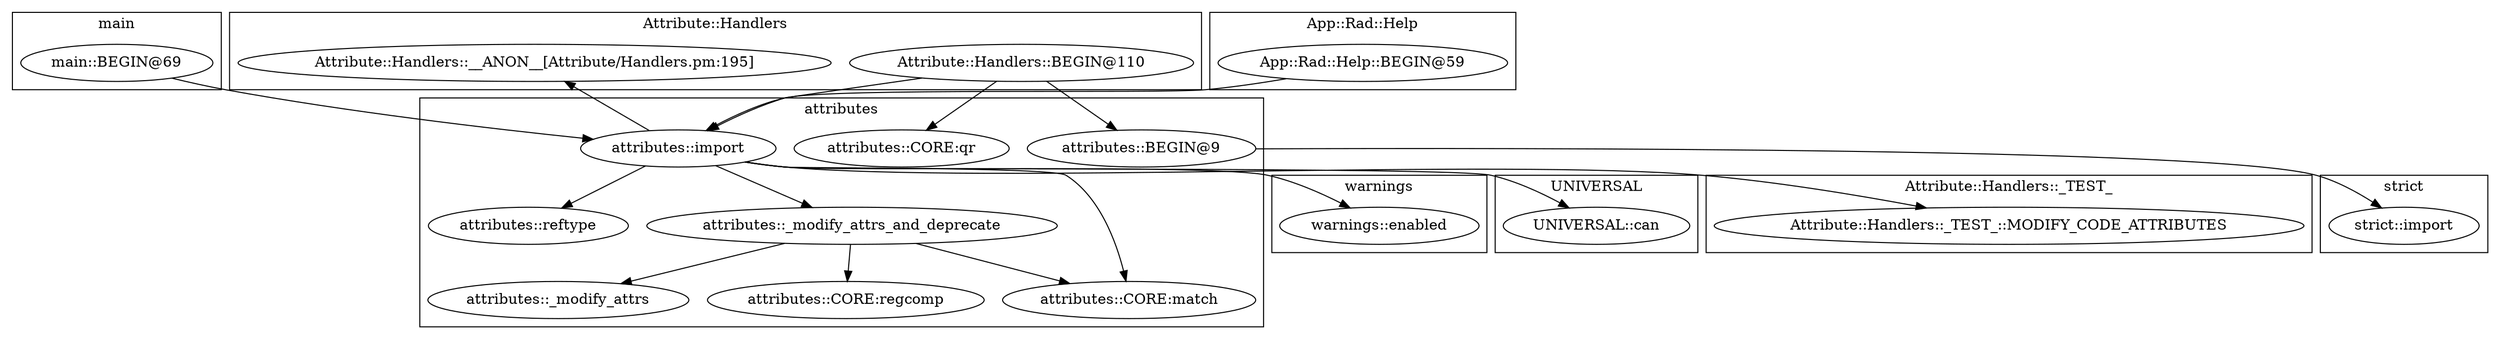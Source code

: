 digraph {
graph [overlap=false]
subgraph cluster_warnings {
	label="warnings";
	"warnings::enabled";
}
subgraph cluster_main {
	label="main";
	"main::BEGIN@69";
}
subgraph cluster_strict {
	label="strict";
	"strict::import";
}
subgraph cluster_attributes {
	label="attributes";
	"attributes::_modify_attrs_and_deprecate";
	"attributes::CORE:regcomp";
	"attributes::CORE:match";
	"attributes::_modify_attrs";
	"attributes::import";
	"attributes::CORE:qr";
	"attributes::reftype";
	"attributes::BEGIN@9";
}
subgraph cluster_UNIVERSAL {
	label="UNIVERSAL";
	"UNIVERSAL::can";
}
subgraph cluster_Attribute_Handlers {
	label="Attribute::Handlers";
	"Attribute::Handlers::BEGIN@110";
	"Attribute::Handlers::__ANON__[Attribute/Handlers.pm:195]";
}
subgraph cluster_App_Rad_Help {
	label="App::Rad::Help";
	"App::Rad::Help::BEGIN@59";
}
subgraph cluster_Attribute_Handlers__TEST_ {
	label="Attribute::Handlers::_TEST_";
	"Attribute::Handlers::_TEST_::MODIFY_CODE_ATTRIBUTES";
}
"Attribute::Handlers::BEGIN@110" -> "attributes::CORE:qr";
"attributes::import" -> "warnings::enabled";
"attributes::import" -> "attributes::reftype";
"attributes::import" -> "UNIVERSAL::can";
"attributes::_modify_attrs_and_deprecate" -> "attributes::CORE:regcomp";
"main::BEGIN@69" -> "attributes::import";
"App::Rad::Help::BEGIN@59" -> "attributes::import";
"Attribute::Handlers::BEGIN@110" -> "attributes::import";
"attributes::_modify_attrs_and_deprecate" -> "attributes::_modify_attrs";
"attributes::import" -> "Attribute::Handlers::_TEST_::MODIFY_CODE_ATTRIBUTES";
"Attribute::Handlers::BEGIN@110" -> "attributes::BEGIN@9";
"attributes::import" -> "Attribute::Handlers::__ANON__[Attribute/Handlers.pm:195]";
"attributes::_modify_attrs_and_deprecate" -> "attributes::CORE:match";
"attributes::import" -> "attributes::CORE:match";
"attributes::import" -> "attributes::_modify_attrs_and_deprecate";
"attributes::BEGIN@9" -> "strict::import";
}

